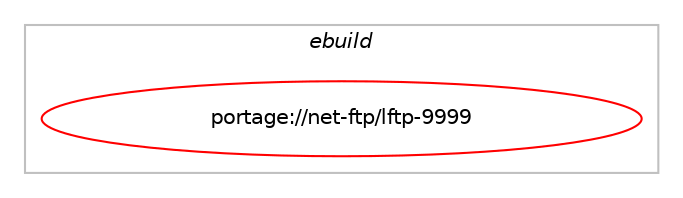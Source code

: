 digraph prolog {

# *************
# Graph options
# *************

newrank=true;
concentrate=true;
compound=true;
graph [rankdir=LR,fontname=Helvetica,fontsize=10,ranksep=1.5];#, ranksep=2.5, nodesep=0.2];
edge  [arrowhead=vee];
node  [fontname=Helvetica,fontsize=10];

# **********
# The ebuild
# **********

subgraph cluster_leftcol {
color=gray;
label=<<i>ebuild</i>>;
id [label="portage://net-ftp/lftp-9999", color=red, width=4, href="../net-ftp/lftp-9999.svg"];
}

# ****************
# The dependencies
# ****************

subgraph cluster_midcol {
color=gray;
label=<<i>dependencies</i>>;
subgraph cluster_compile {
fillcolor="#eeeeee";
style=filled;
label=<<i>compile</i>>;
# *** BEGIN UNKNOWN DEPENDENCY TYPE (TODO) ***
# id -> equal(use_conditional_group(positive,convert-mozilla-cookies,portage://net-ftp/lftp-9999,[package_dependency(portage://net-ftp/lftp-9999,install,no,dev-perl,DBI,none,[,,],[],[])]))
# *** END UNKNOWN DEPENDENCY TYPE (TODO) ***

# *** BEGIN UNKNOWN DEPENDENCY TYPE (TODO) ***
# id -> equal(use_conditional_group(positive,idn,portage://net-ftp/lftp-9999,[package_dependency(portage://net-ftp/lftp-9999,install,no,net-dns,libidn2,none,[,,],any_same_slot,[])]))
# *** END UNKNOWN DEPENDENCY TYPE (TODO) ***

# *** BEGIN UNKNOWN DEPENDENCY TYPE (TODO) ***
# id -> equal(use_conditional_group(positive,nls,portage://net-ftp/lftp-9999,[package_dependency(portage://net-ftp/lftp-9999,install,no,sys-devel,gettext,greaterequal,[0.19,,,0.19],[],[])]))
# *** END UNKNOWN DEPENDENCY TYPE (TODO) ***

# *** BEGIN UNKNOWN DEPENDENCY TYPE (TODO) ***
# id -> equal(use_conditional_group(positive,socks5,portage://net-ftp/lftp-9999,[package_dependency(portage://net-ftp/lftp-9999,install,no,net-proxy,dante,greaterequal,[1.1.12,,,1.1.12],[],[]),package_dependency(portage://net-ftp/lftp-9999,install,no,sys-libs,pam,none,[,,],[],[])]))
# *** END UNKNOWN DEPENDENCY TYPE (TODO) ***

# *** BEGIN UNKNOWN DEPENDENCY TYPE (TODO) ***
# id -> equal(use_conditional_group(positive,ssl,portage://net-ftp/lftp-9999,[use_conditional_group(positive,gnutls,portage://net-ftp/lftp-9999,[package_dependency(portage://net-ftp/lftp-9999,install,no,net-libs,gnutls,greaterequal,[1.2.3,,,1.2.3],[slot(0),equal],[])]),use_conditional_group(negative,gnutls,portage://net-ftp/lftp-9999,[package_dependency(portage://net-ftp/lftp-9999,install,no,dev-libs,openssl,none,[,,],[slot(0),equal],[])])]))
# *** END UNKNOWN DEPENDENCY TYPE (TODO) ***

# *** BEGIN UNKNOWN DEPENDENCY TYPE (TODO) ***
# id -> equal(use_conditional_group(positive,verify-file,portage://net-ftp/lftp-9999,[package_dependency(portage://net-ftp/lftp-9999,install,no,dev-perl,String-CRC32,none,[,,],[],[]),package_dependency(portage://net-ftp/lftp-9999,install,no,virtual,perl-Digest-MD5,none,[,,],[],[])]))
# *** END UNKNOWN DEPENDENCY TYPE (TODO) ***

# *** BEGIN UNKNOWN DEPENDENCY TYPE (TODO) ***
# id -> equal(package_dependency(portage://net-ftp/lftp-9999,install,no,app-arch,xz-utils,none,[,,],[],[]))
# *** END UNKNOWN DEPENDENCY TYPE (TODO) ***

# *** BEGIN UNKNOWN DEPENDENCY TYPE (TODO) ***
# id -> equal(package_dependency(portage://net-ftp/lftp-9999,install,no,dev-build,libtool,equal,[2*,,,2*],[],[]))
# *** END UNKNOWN DEPENDENCY TYPE (TODO) ***

# *** BEGIN UNKNOWN DEPENDENCY TYPE (TODO) ***
# id -> equal(package_dependency(portage://net-ftp/lftp-9999,install,no,dev-libs,expat,none,[,,],[],[]))
# *** END UNKNOWN DEPENDENCY TYPE (TODO) ***

# *** BEGIN UNKNOWN DEPENDENCY TYPE (TODO) ***
# id -> equal(package_dependency(portage://net-ftp/lftp-9999,install,no,dev-libs,gnulib,none,[,,],[],[]))
# *** END UNKNOWN DEPENDENCY TYPE (TODO) ***

# *** BEGIN UNKNOWN DEPENDENCY TYPE (TODO) ***
# id -> equal(package_dependency(portage://net-ftp/lftp-9999,install,no,sys-libs,ncurses,greaterequal,[5.1,,,5.1],any_same_slot,[]))
# *** END UNKNOWN DEPENDENCY TYPE (TODO) ***

# *** BEGIN UNKNOWN DEPENDENCY TYPE (TODO) ***
# id -> equal(package_dependency(portage://net-ftp/lftp-9999,install,no,sys-libs,readline,greaterequal,[5.1,,,5.1],any_same_slot,[]))
# *** END UNKNOWN DEPENDENCY TYPE (TODO) ***

# *** BEGIN UNKNOWN DEPENDENCY TYPE (TODO) ***
# id -> equal(package_dependency(portage://net-ftp/lftp-9999,install,no,sys-libs,zlib,none,[,,],[],[]))
# *** END UNKNOWN DEPENDENCY TYPE (TODO) ***

# *** BEGIN UNKNOWN DEPENDENCY TYPE (TODO) ***
# id -> equal(package_dependency(portage://net-ftp/lftp-9999,install,no,virtual,pkgconfig,none,[,,],[],[]))
# *** END UNKNOWN DEPENDENCY TYPE (TODO) ***

}
subgraph cluster_compileandrun {
fillcolor="#eeeeee";
style=filled;
label=<<i>compile and run</i>>;
}
subgraph cluster_run {
fillcolor="#eeeeee";
style=filled;
label=<<i>run</i>>;
# *** BEGIN UNKNOWN DEPENDENCY TYPE (TODO) ***
# id -> equal(use_conditional_group(positive,convert-mozilla-cookies,portage://net-ftp/lftp-9999,[package_dependency(portage://net-ftp/lftp-9999,run,no,dev-perl,DBI,none,[,,],[],[])]))
# *** END UNKNOWN DEPENDENCY TYPE (TODO) ***

# *** BEGIN UNKNOWN DEPENDENCY TYPE (TODO) ***
# id -> equal(use_conditional_group(positive,idn,portage://net-ftp/lftp-9999,[package_dependency(portage://net-ftp/lftp-9999,run,no,net-dns,libidn2,none,[,,],any_same_slot,[])]))
# *** END UNKNOWN DEPENDENCY TYPE (TODO) ***

# *** BEGIN UNKNOWN DEPENDENCY TYPE (TODO) ***
# id -> equal(use_conditional_group(positive,socks5,portage://net-ftp/lftp-9999,[package_dependency(portage://net-ftp/lftp-9999,run,no,net-proxy,dante,greaterequal,[1.1.12,,,1.1.12],[],[]),package_dependency(portage://net-ftp/lftp-9999,run,no,sys-libs,pam,none,[,,],[],[])]))
# *** END UNKNOWN DEPENDENCY TYPE (TODO) ***

# *** BEGIN UNKNOWN DEPENDENCY TYPE (TODO) ***
# id -> equal(use_conditional_group(positive,ssl,portage://net-ftp/lftp-9999,[use_conditional_group(positive,gnutls,portage://net-ftp/lftp-9999,[package_dependency(portage://net-ftp/lftp-9999,run,no,net-libs,gnutls,greaterequal,[1.2.3,,,1.2.3],[slot(0),equal],[])]),use_conditional_group(negative,gnutls,portage://net-ftp/lftp-9999,[package_dependency(portage://net-ftp/lftp-9999,run,no,dev-libs,openssl,none,[,,],[slot(0),equal],[])])]))
# *** END UNKNOWN DEPENDENCY TYPE (TODO) ***

# *** BEGIN UNKNOWN DEPENDENCY TYPE (TODO) ***
# id -> equal(use_conditional_group(positive,verify-file,portage://net-ftp/lftp-9999,[package_dependency(portage://net-ftp/lftp-9999,run,no,dev-perl,String-CRC32,none,[,,],[],[]),package_dependency(portage://net-ftp/lftp-9999,run,no,virtual,perl-Digest-MD5,none,[,,],[],[])]))
# *** END UNKNOWN DEPENDENCY TYPE (TODO) ***

# *** BEGIN UNKNOWN DEPENDENCY TYPE (TODO) ***
# id -> equal(package_dependency(portage://net-ftp/lftp-9999,run,no,dev-libs,expat,none,[,,],[],[]))
# *** END UNKNOWN DEPENDENCY TYPE (TODO) ***

# *** BEGIN UNKNOWN DEPENDENCY TYPE (TODO) ***
# id -> equal(package_dependency(portage://net-ftp/lftp-9999,run,no,sys-libs,ncurses,greaterequal,[5.1,,,5.1],any_same_slot,[]))
# *** END UNKNOWN DEPENDENCY TYPE (TODO) ***

# *** BEGIN UNKNOWN DEPENDENCY TYPE (TODO) ***
# id -> equal(package_dependency(portage://net-ftp/lftp-9999,run,no,sys-libs,readline,greaterequal,[5.1,,,5.1],any_same_slot,[]))
# *** END UNKNOWN DEPENDENCY TYPE (TODO) ***

# *** BEGIN UNKNOWN DEPENDENCY TYPE (TODO) ***
# id -> equal(package_dependency(portage://net-ftp/lftp-9999,run,no,sys-libs,zlib,none,[,,],[],[]))
# *** END UNKNOWN DEPENDENCY TYPE (TODO) ***

}
}

# **************
# The candidates
# **************

subgraph cluster_choices {
rank=same;
color=gray;
label=<<i>candidates</i>>;

}

}
